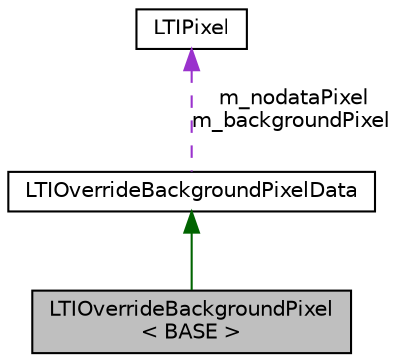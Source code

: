 digraph "LTIOverrideBackgroundPixel&lt; BASE &gt;"
{
  bgcolor="transparent";
  edge [fontname="Helvetica",fontsize="10",labelfontname="Helvetica",labelfontsize="10"];
  node [fontname="Helvetica",fontsize="10",shape=record];
  Node1 [label="LTIOverrideBackgroundPixel\l\< BASE \>",height=0.2,width=0.4,color="black", fillcolor="grey75", style="filled" fontcolor="black"];
  Node2 -> Node1 [dir="back",color="darkgreen",fontsize="10",style="solid",fontname="Helvetica"];
  Node2 [label="LTIOverrideBackgroundPixelData",height=0.2,width=0.4,color="black",URL="$a00076.html"];
  Node3 -> Node2 [dir="back",color="darkorchid3",fontsize="10",style="dashed",label=" m_nodataPixel\nm_backgroundPixel" ,fontname="Helvetica"];
  Node3 [label="LTIPixel",height=0.2,width=0.4,color="black",URL="$a00095.html",tooltip="basic properties of a pixel "];
}
